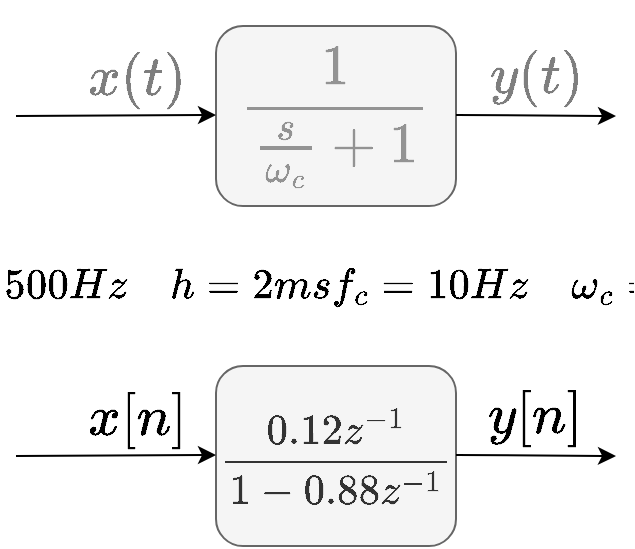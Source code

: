 <mxfile version="15.8.6" type="device"><diagram id="qztM4MJJtQ9pZI2EWcoj" name="Page-1"><mxGraphModel dx="1422" dy="705" grid="1" gridSize="10" guides="1" tooltips="1" connect="1" arrows="1" fold="1" page="1" pageScale="1" pageWidth="850" pageHeight="1100" math="1" shadow="0"><root><mxCell id="0"/><mxCell id="1" parent="0"/><mxCell id="I0q4bkkStT5k2Mn3DogG-1" value="$$\frac{1}{\frac{s}{\omega_c} + 1}$$" style="rounded=1;whiteSpace=wrap;html=1;fillColor=#f5f5f5;strokeColor=#666666;fontColor=#333333;fontSize=24;textOpacity=50;" parent="1" vertex="1"><mxGeometry x="360" y="320" width="120" height="90" as="geometry"/></mxCell><mxCell id="I0q4bkkStT5k2Mn3DogG-3" value="" style="endArrow=classic;html=1;textOpacity=50;" parent="1" edge="1"><mxGeometry width="50" height="50" relative="1" as="geometry"><mxPoint x="260" y="365" as="sourcePoint"/><mxPoint x="360" y="364.5" as="targetPoint"/></mxGeometry></mxCell><mxCell id="I0q4bkkStT5k2Mn3DogG-4" value="" style="endArrow=classic;html=1;textOpacity=50;" parent="1" edge="1"><mxGeometry width="50" height="50" relative="1" as="geometry"><mxPoint x="480" y="364.5" as="sourcePoint"/><mxPoint x="560" y="365" as="targetPoint"/></mxGeometry></mxCell><mxCell id="_b3Cy0DiflYdDydPRrTt-1" value="$$x(t)$$" style="text;html=1;strokeColor=none;fillColor=none;align=center;verticalAlign=middle;whiteSpace=wrap;rounded=0;fontSize=24;textOpacity=50;" parent="1" vertex="1"><mxGeometry x="291" y="332" width="60" height="30" as="geometry"/></mxCell><mxCell id="_b3Cy0DiflYdDydPRrTt-3" value="$$y(t)$$" style="text;html=1;strokeColor=none;fillColor=none;align=center;verticalAlign=middle;whiteSpace=wrap;rounded=0;fontSize=24;textOpacity=50;" parent="1" vertex="1"><mxGeometry x="490" y="331" width="60" height="30" as="geometry"/></mxCell><mxCell id="_b3Cy0DiflYdDydPRrTt-5" value="$$\frac{0.12z^{-1}}{1 -0.88z^{-1}}$$" style="rounded=1;whiteSpace=wrap;html=1;fillColor=#f5f5f5;strokeColor=#666666;fontColor=#333333;fontSize=18;" parent="1" vertex="1"><mxGeometry x="360" y="490" width="120" height="90" as="geometry"/></mxCell><mxCell id="_b3Cy0DiflYdDydPRrTt-6" value="" style="endArrow=classic;html=1;" parent="1" edge="1"><mxGeometry width="50" height="50" relative="1" as="geometry"><mxPoint x="260" y="535" as="sourcePoint"/><mxPoint x="360" y="534.5" as="targetPoint"/></mxGeometry></mxCell><mxCell id="_b3Cy0DiflYdDydPRrTt-7" value="" style="endArrow=classic;html=1;" parent="1" edge="1"><mxGeometry width="50" height="50" relative="1" as="geometry"><mxPoint x="480" y="534.5" as="sourcePoint"/><mxPoint x="560" y="535" as="targetPoint"/></mxGeometry></mxCell><mxCell id="_b3Cy0DiflYdDydPRrTt-8" value="$$x[n]$$" style="text;html=1;strokeColor=none;fillColor=none;align=center;verticalAlign=middle;whiteSpace=wrap;rounded=0;fontSize=24;" parent="1" vertex="1"><mxGeometry x="291" y="502" width="60" height="30" as="geometry"/></mxCell><mxCell id="_b3Cy0DiflYdDydPRrTt-9" value="$$y[n]$$" style="text;html=1;strokeColor=none;fillColor=none;align=center;verticalAlign=middle;whiteSpace=wrap;rounded=0;fontSize=24;" parent="1" vertex="1"><mxGeometry x="490" y="501" width="60" height="30" as="geometry"/></mxCell><mxCell id="_b3Cy0DiflYdDydPRrTt-10" value="$$f_s = 500Hz \quad h = 2ms\\f_c = 10Hz \quad \omega_c = 2\pi10$$" style="text;html=1;strokeColor=none;fillColor=none;align=center;verticalAlign=middle;whiteSpace=wrap;rounded=0;fontSize=18;" parent="1" vertex="1"><mxGeometry x="294" y="420" width="250" height="60" as="geometry"/></mxCell></root></mxGraphModel></diagram></mxfile>